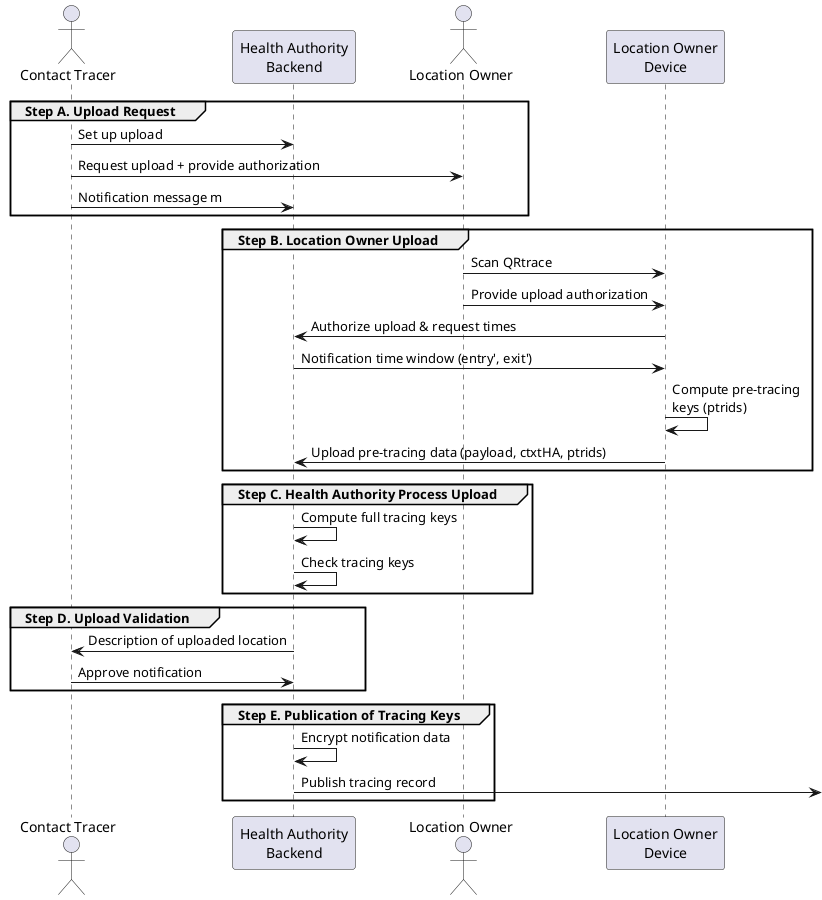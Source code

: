 @startuml
actor "Contact Tracer" as CT
participant "Health Authority\nBackend" as HAB
actor "Location Owner" as LO
participant "Location Owner\nDevice" as LOD

group Step A. Upload Request
CT -> HAB : Set up upload
CT -> LO : Request upload + provide authorization
CT -> HAB : Notification message m
end

group Step B. Location Owner Upload
LO  -> LOD : Scan QRtrace
LO  -> LOD : Provide upload authorization
LOD -> HAB : Authorize upload & request times
HAB -> LOD : Notification time window (entry', exit')
LOD -> LOD : Compute pre-tracing\nkeys (ptrids)
LOD -> HAB : Upload pre-tracing data (payload, ctxtHA, ptrids)
end

group Step C. Health Authority Process Upload
HAB -> HAB : Compute full tracing keys
HAB -> HAB : Check tracing keys
end

group Step D. Upload Validation
HAB -> CT : Description of uploaded location
CT -> HAB : Approve notification
end

group Step E. Publication of Tracing Keys
HAB -> HAB : Encrypt notification data
HAB -> : Publish tracing record
end

@enduml